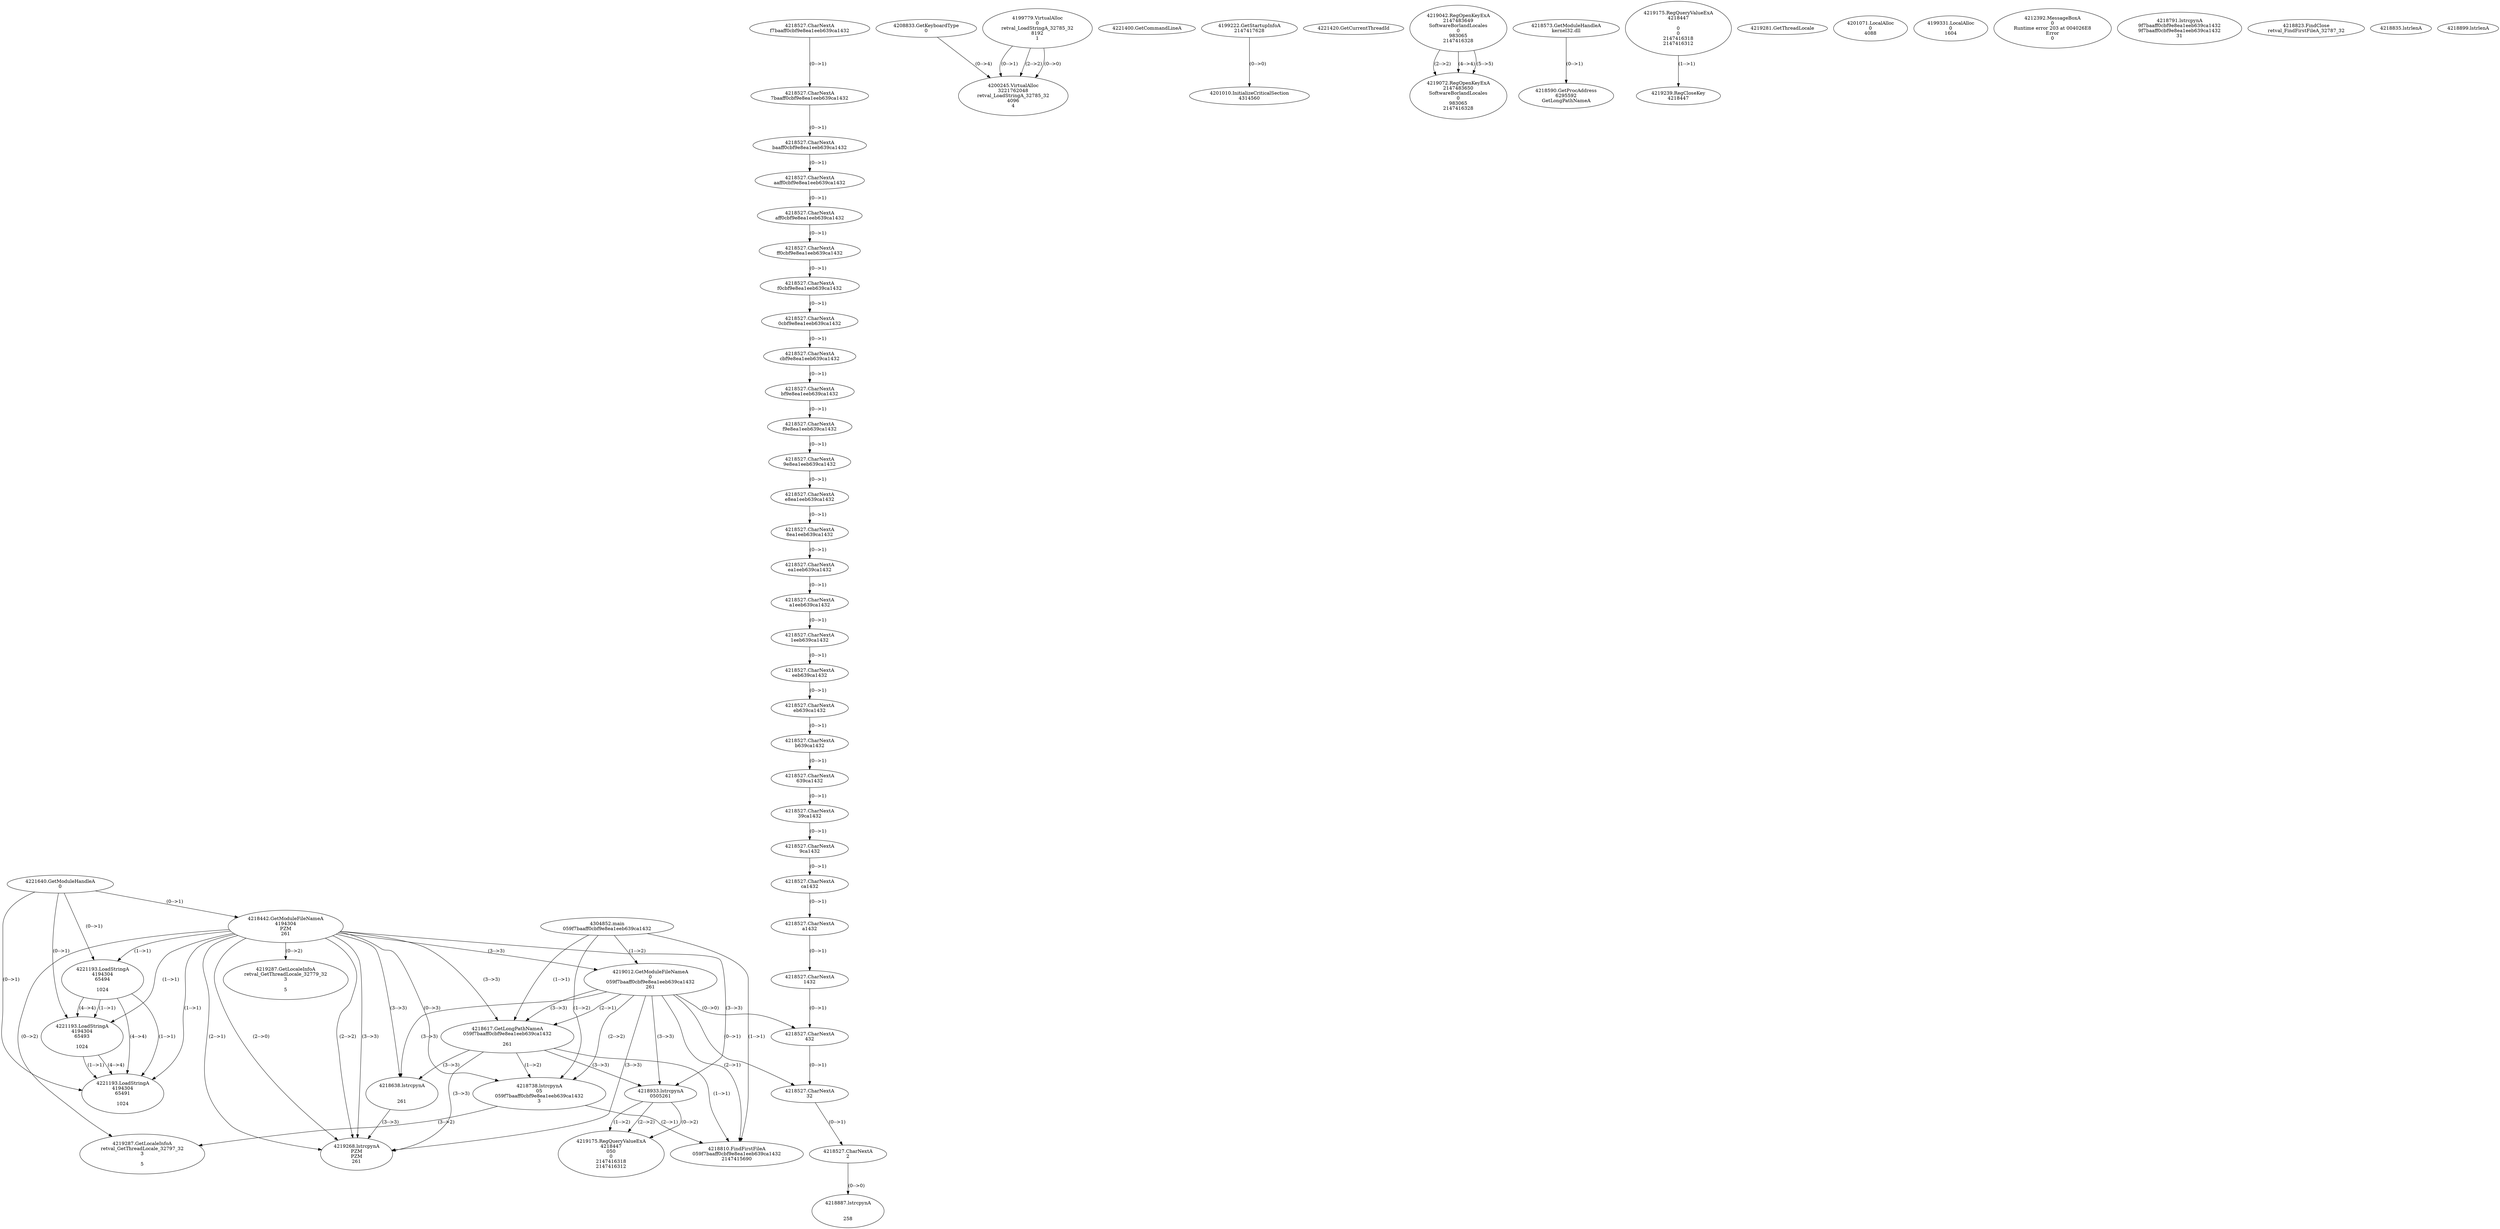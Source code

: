 // Global SCDG with merge call
digraph {
	0 [label="4304852.main
059f7baaff0cbf9e8ea1eeb639ca1432"]
	1 [label="4221640.GetModuleHandleA
0"]
	2 [label="4208833.GetKeyboardType
0"]
	3 [label="4221400.GetCommandLineA
"]
	4 [label="4199222.GetStartupInfoA
2147417628"]
	5 [label="4221420.GetCurrentThreadId
"]
	6 [label="4218442.GetModuleFileNameA
4194304
PZM
261"]
	1 -> 6 [label="(0-->1)"]
	7 [label="4219012.GetModuleFileNameA
0
059f7baaff0cbf9e8ea1eeb639ca1432
261"]
	0 -> 7 [label="(1-->2)"]
	6 -> 7 [label="(3-->3)"]
	8 [label="4219042.RegOpenKeyExA
2147483649
Software\Borland\Locales
0
983065
2147416328"]
	9 [label="4218573.GetModuleHandleA
kernel32.dll"]
	10 [label="4218590.GetProcAddress
6295592
GetLongPathNameA"]
	9 -> 10 [label="(0-->1)"]
	11 [label="4218617.GetLongPathNameA
059f7baaff0cbf9e8ea1eeb639ca1432

261"]
	0 -> 11 [label="(1-->1)"]
	7 -> 11 [label="(2-->1)"]
	6 -> 11 [label="(3-->3)"]
	7 -> 11 [label="(3-->3)"]
	12 [label="4218638.lstrcpynA


261"]
	6 -> 12 [label="(3-->3)"]
	7 -> 12 [label="(3-->3)"]
	11 -> 12 [label="(3-->3)"]
	13 [label="4219175.RegQueryValueExA
4218447

0
0
2147416318
2147416312"]
	14 [label="4219239.RegCloseKey
4218447"]
	13 -> 14 [label="(1-->1)"]
	15 [label="4219268.lstrcpynA
PZM
PZM
261"]
	6 -> 15 [label="(2-->1)"]
	6 -> 15 [label="(2-->2)"]
	6 -> 15 [label="(3-->3)"]
	7 -> 15 [label="(3-->3)"]
	11 -> 15 [label="(3-->3)"]
	12 -> 15 [label="(3-->3)"]
	6 -> 15 [label="(2-->0)"]
	16 [label="4219281.GetThreadLocale
"]
	17 [label="4219287.GetLocaleInfoA
retval_GetThreadLocale_32779_32
3

5"]
	6 -> 17 [label="(0-->2)"]
	18 [label="4221193.LoadStringA
4194304
65494

1024"]
	1 -> 18 [label="(0-->1)"]
	6 -> 18 [label="(1-->1)"]
	19 [label="4221193.LoadStringA
4194304
65493

1024"]
	1 -> 19 [label="(0-->1)"]
	6 -> 19 [label="(1-->1)"]
	18 -> 19 [label="(1-->1)"]
	18 -> 19 [label="(4-->4)"]
	20 [label="4221193.LoadStringA
4194304
65491

1024"]
	1 -> 20 [label="(0-->1)"]
	6 -> 20 [label="(1-->1)"]
	18 -> 20 [label="(1-->1)"]
	19 -> 20 [label="(1-->1)"]
	18 -> 20 [label="(4-->4)"]
	19 -> 20 [label="(4-->4)"]
	21 [label="4201010.InitializeCriticalSection
4314560"]
	4 -> 21 [label="(0-->0)"]
	22 [label="4201071.LocalAlloc
0
4088"]
	23 [label="4199779.VirtualAlloc
0
retval_LoadStringA_32785_32
8192
1"]
	24 [label="4199331.LocalAlloc
0
1604"]
	25 [label="4200245.VirtualAlloc
3221762048
retval_LoadStringA_32785_32
4096
4"]
	23 -> 25 [label="(0-->1)"]
	23 -> 25 [label="(2-->2)"]
	2 -> 25 [label="(0-->4)"]
	23 -> 25 [label="(0-->0)"]
	26 [label="4212392.MessageBoxA
0
Runtime error 203 at 004026E8
Error
0"]
	27 [label="4219072.RegOpenKeyExA
2147483650
Software\Borland\Locales
0
983065
2147416328"]
	8 -> 27 [label="(2-->2)"]
	8 -> 27 [label="(4-->4)"]
	8 -> 27 [label="(5-->5)"]
	28 [label="4218738.lstrcpynA
05
059f7baaff0cbf9e8ea1eeb639ca1432
3"]
	0 -> 28 [label="(1-->2)"]
	7 -> 28 [label="(2-->2)"]
	11 -> 28 [label="(1-->2)"]
	6 -> 28 [label="(0-->3)"]
	29 [label="4218527.CharNextA
f7baaff0cbf9e8ea1eeb639ca1432"]
	30 [label="4218527.CharNextA
7baaff0cbf9e8ea1eeb639ca1432"]
	29 -> 30 [label="(0-->1)"]
	31 [label="4218527.CharNextA
baaff0cbf9e8ea1eeb639ca1432"]
	30 -> 31 [label="(0-->1)"]
	32 [label="4218527.CharNextA
aaff0cbf9e8ea1eeb639ca1432"]
	31 -> 32 [label="(0-->1)"]
	33 [label="4218527.CharNextA
aff0cbf9e8ea1eeb639ca1432"]
	32 -> 33 [label="(0-->1)"]
	34 [label="4218527.CharNextA
ff0cbf9e8ea1eeb639ca1432"]
	33 -> 34 [label="(0-->1)"]
	35 [label="4218527.CharNextA
f0cbf9e8ea1eeb639ca1432"]
	34 -> 35 [label="(0-->1)"]
	36 [label="4218527.CharNextA
0cbf9e8ea1eeb639ca1432"]
	35 -> 36 [label="(0-->1)"]
	37 [label="4218527.CharNextA
cbf9e8ea1eeb639ca1432"]
	36 -> 37 [label="(0-->1)"]
	38 [label="4218527.CharNextA
bf9e8ea1eeb639ca1432"]
	37 -> 38 [label="(0-->1)"]
	39 [label="4218527.CharNextA
f9e8ea1eeb639ca1432"]
	38 -> 39 [label="(0-->1)"]
	40 [label="4218527.CharNextA
9e8ea1eeb639ca1432"]
	39 -> 40 [label="(0-->1)"]
	41 [label="4218527.CharNextA
e8ea1eeb639ca1432"]
	40 -> 41 [label="(0-->1)"]
	42 [label="4218527.CharNextA
8ea1eeb639ca1432"]
	41 -> 42 [label="(0-->1)"]
	43 [label="4218527.CharNextA
ea1eeb639ca1432"]
	42 -> 43 [label="(0-->1)"]
	44 [label="4218527.CharNextA
a1eeb639ca1432"]
	43 -> 44 [label="(0-->1)"]
	45 [label="4218527.CharNextA
1eeb639ca1432"]
	44 -> 45 [label="(0-->1)"]
	46 [label="4218527.CharNextA
eeb639ca1432"]
	45 -> 46 [label="(0-->1)"]
	47 [label="4218527.CharNextA
eb639ca1432"]
	46 -> 47 [label="(0-->1)"]
	48 [label="4218527.CharNextA
b639ca1432"]
	47 -> 48 [label="(0-->1)"]
	49 [label="4218527.CharNextA
639ca1432"]
	48 -> 49 [label="(0-->1)"]
	50 [label="4218527.CharNextA
39ca1432"]
	49 -> 50 [label="(0-->1)"]
	51 [label="4218527.CharNextA
9ca1432"]
	50 -> 51 [label="(0-->1)"]
	52 [label="4218527.CharNextA
ca1432"]
	51 -> 52 [label="(0-->1)"]
	53 [label="4218527.CharNextA
a1432"]
	52 -> 53 [label="(0-->1)"]
	54 [label="4218527.CharNextA
1432"]
	53 -> 54 [label="(0-->1)"]
	55 [label="4218527.CharNextA
432"]
	54 -> 55 [label="(0-->1)"]
	7 -> 55 [label="(0-->0)"]
	56 [label="4218527.CharNextA
32"]
	7 -> 56 [label="(0-->1)"]
	55 -> 56 [label="(0-->1)"]
	57 [label="4218527.CharNextA
2"]
	56 -> 57 [label="(0-->1)"]
	58 [label="4218791.lstrcpynA
9f7baaff0cbf9e8ea1eeb639ca1432
9f7baaff0cbf9e8ea1eeb639ca1432
31"]
	59 [label="4218810.FindFirstFileA
059f7baaff0cbf9e8ea1eeb639ca1432
2147415690"]
	0 -> 59 [label="(1-->1)"]
	7 -> 59 [label="(2-->1)"]
	11 -> 59 [label="(1-->1)"]
	28 -> 59 [label="(2-->1)"]
	60 [label="4218823.FindClose
retval_FindFirstFileA_32787_32"]
	61 [label="4218835.lstrlenA
"]
	62 [label="4218887.lstrcpynA


258"]
	57 -> 62 [label="(0-->0)"]
	63 [label="4218899.lstrlenA
"]
	64 [label="4218933.lstrcpynA
05\
05\
261"]
	6 -> 64 [label="(3-->3)"]
	7 -> 64 [label="(3-->3)"]
	11 -> 64 [label="(3-->3)"]
	65 [label="4219175.RegQueryValueExA
4218447
05\
0
0
2147416318
2147416312"]
	64 -> 65 [label="(1-->2)"]
	64 -> 65 [label="(2-->2)"]
	64 -> 65 [label="(0-->2)"]
	66 [label="4219287.GetLocaleInfoA
retval_GetThreadLocale_32797_32
3

5"]
	6 -> 66 [label="(0-->2)"]
	28 -> 66 [label="(3-->2)"]
}
